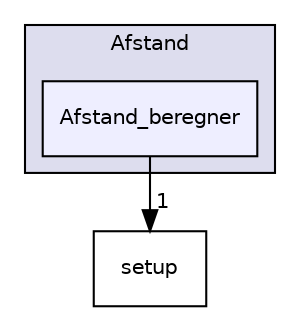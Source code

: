 digraph "Afstand/Afstand_beregner" {
  compound=true
  node [ fontsize="10", fontname="Helvetica"];
  edge [ labelfontsize="10", labelfontname="Helvetica"];
  subgraph clusterdir_49f0338531c958853f3013d1d6b3a2fe {
    graph [ bgcolor="#ddddee", pencolor="black", label="Afstand" fontname="Helvetica", fontsize="10", URL="dir_49f0338531c958853f3013d1d6b3a2fe.html"]
  dir_5d30dfbbb3c24a27a5099212e56e720c [shape=box, label="Afstand_beregner", style="filled", fillcolor="#eeeeff", pencolor="black", URL="dir_5d30dfbbb3c24a27a5099212e56e720c.html"];
  }
  dir_23cb120d669071c3724c6f6330318f9c [shape=box label="setup" URL="dir_23cb120d669071c3724c6f6330318f9c.html"];
  dir_5d30dfbbb3c24a27a5099212e56e720c->dir_23cb120d669071c3724c6f6330318f9c [headlabel="1", labeldistance=1.5 headhref="dir_000001_000027.html"];
}
